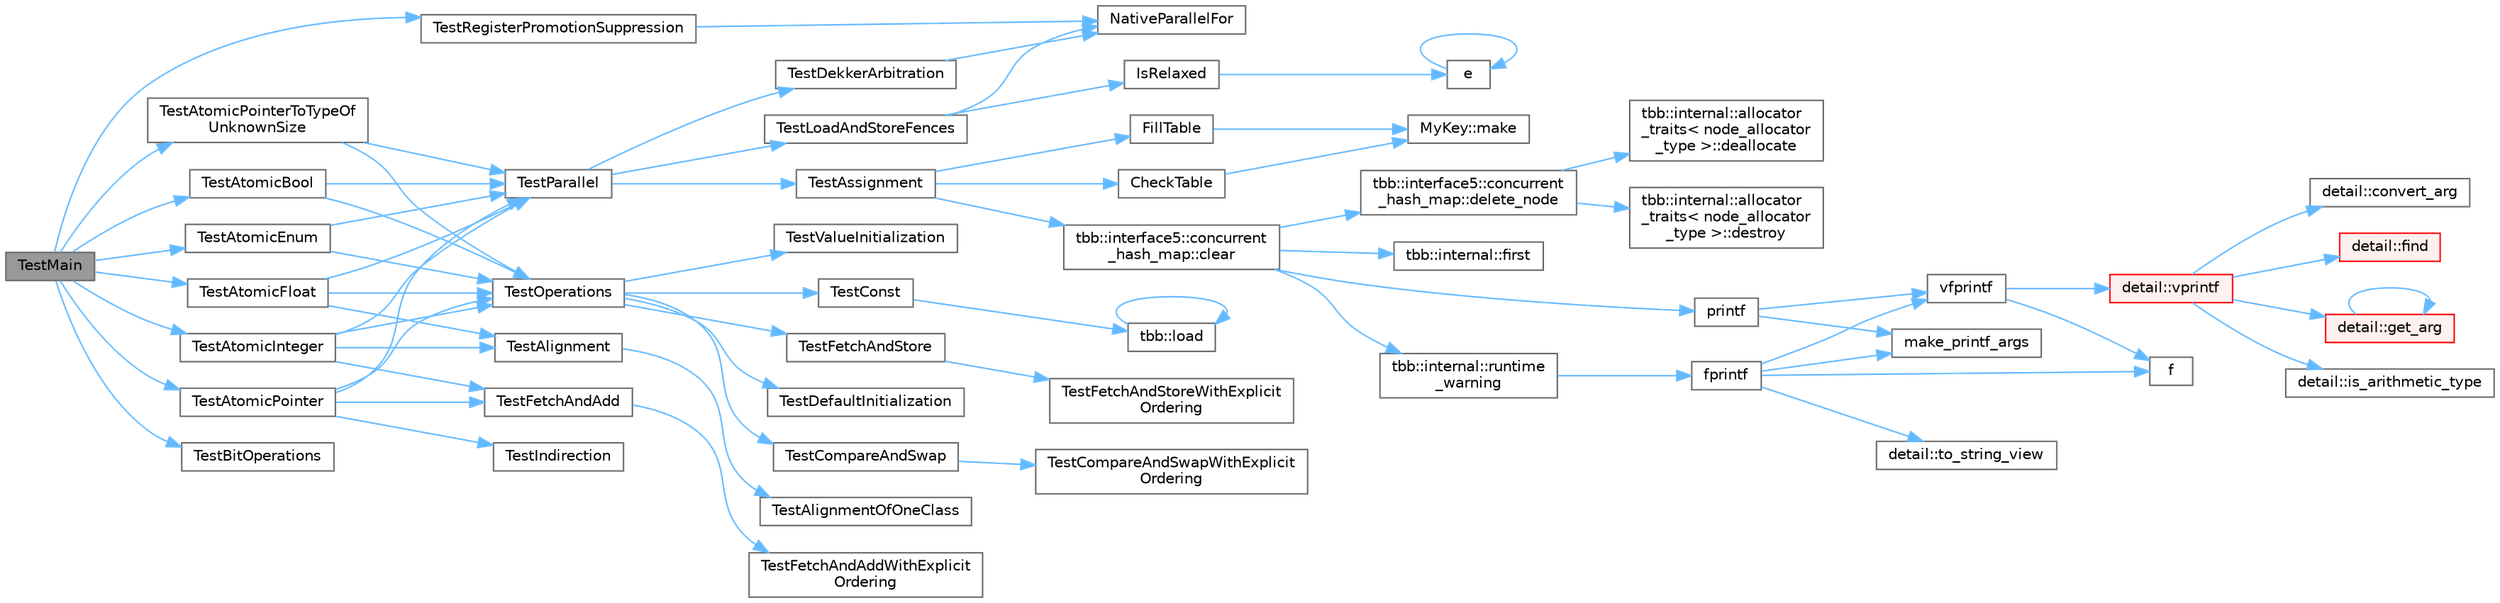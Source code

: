 digraph "TestMain"
{
 // LATEX_PDF_SIZE
  bgcolor="transparent";
  edge [fontname=Helvetica,fontsize=10,labelfontname=Helvetica,labelfontsize=10];
  node [fontname=Helvetica,fontsize=10,shape=box,height=0.2,width=0.4];
  rankdir="LR";
  Node1 [id="Node000001",label="TestMain",height=0.2,width=0.4,color="gray40", fillcolor="grey60", style="filled", fontcolor="black",tooltip="Entry point to a TBB unit test application"];
  Node1 -> Node2 [id="edge1_Node000001_Node000002",color="steelblue1",style="solid",tooltip=" "];
  Node2 [id="Node000002",label="TestAtomicBool",height=0.2,width=0.4,color="grey40", fillcolor="white", style="filled",URL="$test__atomic_8cpp.html#a5b96830b3140cdf8863bbfac222ad5ee",tooltip=" "];
  Node2 -> Node3 [id="edge2_Node000002_Node000003",color="steelblue1",style="solid",tooltip=" "];
  Node3 [id="Node000003",label="TestOperations",height=0.2,width=0.4,color="grey40", fillcolor="white", style="filled",URL="$test__atomic_8cpp.html#a08f1fd0423ed8e8f53aa1441dc0c7115",tooltip=" "];
  Node3 -> Node4 [id="edge3_Node000003_Node000004",color="steelblue1",style="solid",tooltip=" "];
  Node4 [id="Node000004",label="TestCompareAndSwap",height=0.2,width=0.4,color="grey40", fillcolor="white", style="filled",URL="$test__atomic_8cpp.html#a7dc12c8aa5db890aa2d4d5c9e7fb0e44",tooltip="i, j, k must be different values"];
  Node4 -> Node5 [id="edge4_Node000004_Node000005",color="steelblue1",style="solid",tooltip=" "];
  Node5 [id="Node000005",label="TestCompareAndSwapWithExplicit\lOrdering",height=0.2,width=0.4,color="grey40", fillcolor="white", style="filled",URL="$test__atomic_8cpp.html#a08080c3f97ddceb7c93a17ed08229d5a",tooltip="Test compare_and_swap template members of class atomic<T> for memory_semantics=M"];
  Node3 -> Node6 [id="edge5_Node000003_Node000006",color="steelblue1",style="solid",tooltip=" "];
  Node6 [id="Node000006",label="TestConst",height=0.2,width=0.4,color="grey40", fillcolor="white", style="filled",URL="$test__atomic_8cpp.html#adea78fe329c41a1917228af39a1f8060",tooltip=" "];
  Node6 -> Node7 [id="edge6_Node000006_Node000007",color="steelblue1",style="solid",tooltip=" "];
  Node7 [id="Node000007",label="tbb::load",height=0.2,width=0.4,color="grey40", fillcolor="white", style="filled",URL="$namespacetbb.html#a23d6adc1a2bbbb77b4d9f52fab1e5b0f",tooltip="Specialization for atomic<T*> with arithmetic and operator->."];
  Node7 -> Node7 [id="edge7_Node000007_Node000007",color="steelblue1",style="solid",tooltip=" "];
  Node3 -> Node8 [id="edge8_Node000003_Node000008",color="steelblue1",style="solid",tooltip=" "];
  Node8 [id="Node000008",label="TestDefaultInitialization",height=0.2,width=0.4,color="grey40", fillcolor="white", style="filled",URL="$test__atomic_8cpp.html#abb0a0083856716e2f5f145f465e0fa10",tooltip=" "];
  Node3 -> Node9 [id="edge9_Node000003_Node000009",color="steelblue1",style="solid",tooltip=" "];
  Node9 [id="Node000009",label="TestFetchAndStore",height=0.2,width=0.4,color="grey40", fillcolor="white", style="filled",URL="$test__atomic_8cpp.html#a0ae200cefe5321a22c81d83b4ef41914",tooltip="i and j must be different values"];
  Node9 -> Node10 [id="edge10_Node000009_Node000010",color="steelblue1",style="solid",tooltip=" "];
  Node10 [id="Node000010",label="TestFetchAndStoreWithExplicit\lOrdering",height=0.2,width=0.4,color="grey40", fillcolor="white", style="filled",URL="$test__atomic_8cpp.html#a76b7c172f844702ebc42cdeb81e07f97",tooltip="memory_semantics variation on TestFetchAndStore"];
  Node3 -> Node11 [id="edge11_Node000003_Node000011",color="steelblue1",style="solid",tooltip=" "];
  Node11 [id="Node000011",label="TestValueInitialization",height=0.2,width=0.4,color="grey40", fillcolor="white", style="filled",URL="$test__atomic_8cpp.html#a57b9e3fd0a38bec67c1107c3e3831845",tooltip=" "];
  Node2 -> Node12 [id="edge12_Node000002_Node000012",color="steelblue1",style="solid",tooltip=" "];
  Node12 [id="Node000012",label="TestParallel",height=0.2,width=0.4,color="grey40", fillcolor="white", style="filled",URL="$test__atomic_8cpp.html#aac2805b9ae71209fd972b4d999d5d56c",tooltip=" "];
  Node12 -> Node13 [id="edge13_Node000012_Node000013",color="steelblue1",style="solid",tooltip=" "];
  Node13 [id="Node000013",label="TestAssignment",height=0.2,width=0.4,color="grey40", fillcolor="white", style="filled",URL="$test__concurrent__hash__map_8cpp.html#a30b91a7634d25b1b8db34ae9c7fca429",tooltip=" "];
  Node13 -> Node14 [id="edge14_Node000013_Node000014",color="steelblue1",style="solid",tooltip=" "];
  Node14 [id="Node000014",label="CheckTable",height=0.2,width=0.4,color="grey40", fillcolor="white", style="filled",URL="$test__concurrent__hash__map_8cpp.html#aec4fdf870c82d6ddfa3ab10c0c615235",tooltip=" "];
  Node14 -> Node15 [id="edge15_Node000014_Node000015",color="steelblue1",style="solid",tooltip=" "];
  Node15 [id="Node000015",label="MyKey::make",height=0.2,width=0.4,color="grey40", fillcolor="white", style="filled",URL="$class_my_key.html#a528f881a8db29370048cd948561baf8a",tooltip=" "];
  Node13 -> Node16 [id="edge16_Node000013_Node000016",color="steelblue1",style="solid",tooltip=" "];
  Node16 [id="Node000016",label="tbb::interface5::concurrent\l_hash_map::clear",height=0.2,width=0.4,color="grey40", fillcolor="white", style="filled",URL="$classtbb_1_1interface5_1_1concurrent__hash__map.html#ab8295bc260b5e4df883fef11574b84c6",tooltip="Clear table"];
  Node16 -> Node17 [id="edge17_Node000016_Node000017",color="steelblue1",style="solid",tooltip=" "];
  Node17 [id="Node000017",label="tbb::interface5::concurrent\l_hash_map::delete_node",height=0.2,width=0.4,color="grey40", fillcolor="white", style="filled",URL="$classtbb_1_1interface5_1_1concurrent__hash__map.html#acb1f5cd0e8379a652cb59c07ff952987",tooltip=" "];
  Node17 -> Node18 [id="edge18_Node000017_Node000018",color="steelblue1",style="solid",tooltip=" "];
  Node18 [id="Node000018",label="tbb::internal::allocator\l_traits\< node_allocator\l_type \>::deallocate",height=0.2,width=0.4,color="grey40", fillcolor="white", style="filled",URL="$structtbb_1_1internal_1_1allocator__traits.html#a049b7469ef2147f774816df50d23e5fd",tooltip=" "];
  Node17 -> Node19 [id="edge19_Node000017_Node000019",color="steelblue1",style="solid",tooltip=" "];
  Node19 [id="Node000019",label="tbb::internal::allocator\l_traits\< node_allocator\l_type \>::destroy",height=0.2,width=0.4,color="grey40", fillcolor="white", style="filled",URL="$structtbb_1_1internal_1_1allocator__traits.html#adeb770694fe34d67cf4ba20a21ff8576",tooltip=" "];
  Node16 -> Node20 [id="edge20_Node000016_Node000020",color="steelblue1",style="solid",tooltip=" "];
  Node20 [id="Node000020",label="tbb::internal::first",height=0.2,width=0.4,color="grey40", fillcolor="white", style="filled",URL="$namespacetbb_1_1internal.html#ab9f93f2f0b5a50bfec5f8ebbfbe9b9db",tooltip=" "];
  Node16 -> Node21 [id="edge21_Node000016_Node000021",color="steelblue1",style="solid",tooltip=" "];
  Node21 [id="Node000021",label="printf",height=0.2,width=0.4,color="grey40", fillcolor="white", style="filled",URL="$printf_8h.html#aee3ed3a831f25f07e7be3919fff2203a",tooltip=" "];
  Node21 -> Node22 [id="edge22_Node000021_Node000022",color="steelblue1",style="solid",tooltip=" "];
  Node22 [id="Node000022",label="make_printf_args",height=0.2,width=0.4,color="grey40", fillcolor="white", style="filled",URL="$printf_8h.html#a27dcc0efcda04388971dbea3c875f122",tooltip=" "];
  Node21 -> Node23 [id="edge23_Node000021_Node000023",color="steelblue1",style="solid",tooltip=" "];
  Node23 [id="Node000023",label="vfprintf",height=0.2,width=0.4,color="grey40", fillcolor="white", style="filled",URL="$printf_8h.html#abb30aad964fc771fb52cf3ad88649df2",tooltip=" "];
  Node23 -> Node24 [id="edge24_Node000023_Node000024",color="steelblue1",style="solid",tooltip=" "];
  Node24 [id="Node000024",label="f",height=0.2,width=0.4,color="grey40", fillcolor="white", style="filled",URL="$cxx11__tensor__map_8cpp.html#a7f507fea02198f6cb81c86640c7b1a4e",tooltip=" "];
  Node23 -> Node25 [id="edge25_Node000023_Node000025",color="steelblue1",style="solid",tooltip=" "];
  Node25 [id="Node000025",label="detail::vprintf",height=0.2,width=0.4,color="red", fillcolor="#FFF0F0", style="filled",URL="$namespacedetail.html#a1c8c2218e4c822aa8f743fb9c573717f",tooltip=" "];
  Node25 -> Node26 [id="edge26_Node000025_Node000026",color="steelblue1",style="solid",tooltip=" "];
  Node26 [id="Node000026",label="detail::convert_arg",height=0.2,width=0.4,color="grey40", fillcolor="white", style="filled",URL="$namespacedetail.html#a03c11572c9a664266d6925f327dec7f3",tooltip=" "];
  Node25 -> Node27 [id="edge27_Node000025_Node000027",color="steelblue1",style="solid",tooltip=" "];
  Node27 [id="Node000027",label="detail::find",height=0.2,width=0.4,color="red", fillcolor="#FFF0F0", style="filled",URL="$namespacedetail.html#a6b71952fab3dc32f3edb2c3e9811d8d9",tooltip=" "];
  Node25 -> Node29 [id="edge28_Node000025_Node000029",color="steelblue1",style="solid",tooltip=" "];
  Node29 [id="Node000029",label="detail::get_arg",height=0.2,width=0.4,color="red", fillcolor="#FFF0F0", style="filled",URL="$namespacedetail.html#a342ef250e45bd09b2ef666b6fae1c355",tooltip=" "];
  Node29 -> Node29 [id="edge29_Node000029_Node000029",color="steelblue1",style="solid",tooltip=" "];
  Node25 -> Node31 [id="edge30_Node000025_Node000031",color="steelblue1",style="solid",tooltip=" "];
  Node31 [id="Node000031",label="detail::is_arithmetic_type",height=0.2,width=0.4,color="grey40", fillcolor="white", style="filled",URL="$namespacedetail.html#a802c50a56a3495fdab6020b375ba1389",tooltip=" "];
  Node16 -> Node52 [id="edge31_Node000016_Node000052",color="steelblue1",style="solid",tooltip=" "];
  Node52 [id="Node000052",label="tbb::internal::runtime\l_warning",height=0.2,width=0.4,color="grey40", fillcolor="white", style="filled",URL="$namespacetbb_1_1internal.html#a0ddf43033695d442c64c4a44f6d6c211",tooltip="Report a runtime warning."];
  Node52 -> Node53 [id="edge32_Node000052_Node000053",color="steelblue1",style="solid",tooltip=" "];
  Node53 [id="Node000053",label="fprintf",height=0.2,width=0.4,color="grey40", fillcolor="white", style="filled",URL="$printf_8h.html#a9f315126362cae9675de1642105e631e",tooltip=" "];
  Node53 -> Node24 [id="edge33_Node000053_Node000024",color="steelblue1",style="solid",tooltip=" "];
  Node53 -> Node22 [id="edge34_Node000053_Node000022",color="steelblue1",style="solid",tooltip=" "];
  Node53 -> Node54 [id="edge35_Node000053_Node000054",color="steelblue1",style="solid",tooltip=" "];
  Node54 [id="Node000054",label="detail::to_string_view",height=0.2,width=0.4,color="grey40", fillcolor="white", style="filled",URL="$namespacedetail.html#abeae79fa3e1eded2d8fbd56cc9f0960e",tooltip=" "];
  Node53 -> Node23 [id="edge36_Node000053_Node000023",color="steelblue1",style="solid",tooltip=" "];
  Node13 -> Node55 [id="edge37_Node000013_Node000055",color="steelblue1",style="solid",tooltip=" "];
  Node55 [id="Node000055",label="FillTable",height=0.2,width=0.4,color="grey40", fillcolor="white", style="filled",URL="$test__concurrent__hash__map_8cpp.html#a11dde403ea20ff3b468dcdb4e2316665",tooltip=" "];
  Node55 -> Node15 [id="edge38_Node000055_Node000015",color="steelblue1",style="solid",tooltip=" "];
  Node12 -> Node56 [id="edge39_Node000012_Node000056",color="steelblue1",style="solid",tooltip=" "];
  Node56 [id="Node000056",label="TestDekkerArbitration",height=0.2,width=0.4,color="grey40", fillcolor="white", style="filled",URL="$test__atomic_8cpp.html#a953735c5598d2055b9d3500388505da0",tooltip=" "];
  Node56 -> Node57 [id="edge40_Node000056_Node000057",color="steelblue1",style="solid",tooltip=" "];
  Node57 [id="Node000057",label="NativeParallelFor",height=0.2,width=0.4,color="grey40", fillcolor="white", style="filled",URL="$harness_8h.html#ad5b2c9cf4e169014b7919debb3c91d45",tooltip="Execute body(i) in parallel for i in the interval [0,n)."];
  Node12 -> Node58 [id="edge41_Node000012_Node000058",color="steelblue1",style="solid",tooltip=" "];
  Node58 [id="Node000058",label="TestLoadAndStoreFences",height=0.2,width=0.4,color="grey40", fillcolor="white", style="filled",URL="$test__atomic_8cpp.html#a4876bf547aba4c7786bc922f023b1ce7",tooltip="Test that atomic<T> has acquire semantics for loads and release semantics for stores."];
  Node58 -> Node59 [id="edge42_Node000058_Node000059",color="steelblue1",style="solid",tooltip=" "];
  Node59 [id="Node000059",label="IsRelaxed",height=0.2,width=0.4,color="grey40", fillcolor="white", style="filled",URL="$test__atomic_8cpp.html#acea6f44702be33712cb8f15f8d8804c4",tooltip=" "];
  Node59 -> Node60 [id="edge43_Node000059_Node000060",color="steelblue1",style="solid",tooltip=" "];
  Node60 [id="Node000060",label="e",height=0.2,width=0.4,color="grey40", fillcolor="white", style="filled",URL="$_cwise__array__power__array_8cpp.html#a9cb86ff854760bf91a154f2724a9101d",tooltip=" "];
  Node60 -> Node60 [id="edge44_Node000060_Node000060",color="steelblue1",style="solid",tooltip=" "];
  Node58 -> Node57 [id="edge45_Node000058_Node000057",color="steelblue1",style="solid",tooltip=" "];
  Node1 -> Node61 [id="edge46_Node000001_Node000061",color="steelblue1",style="solid",tooltip=" "];
  Node61 [id="Node000061",label="TestAtomicEnum",height=0.2,width=0.4,color="grey40", fillcolor="white", style="filled",URL="$test__atomic_8cpp.html#a49b0428423ae02348a304b2cb6484162",tooltip=" "];
  Node61 -> Node3 [id="edge47_Node000061_Node000003",color="steelblue1",style="solid",tooltip=" "];
  Node61 -> Node12 [id="edge48_Node000061_Node000012",color="steelblue1",style="solid",tooltip=" "];
  Node1 -> Node62 [id="edge49_Node000001_Node000062",color="steelblue1",style="solid",tooltip=" "];
  Node62 [id="Node000062",label="TestAtomicFloat",height=0.2,width=0.4,color="grey40", fillcolor="white", style="filled",URL="$test__atomic_8cpp.html#a385b95ccc929d43354498f61eaa56809",tooltip=" "];
  Node62 -> Node63 [id="edge50_Node000062_Node000063",color="steelblue1",style="solid",tooltip=" "];
  Node63 [id="Node000063",label="TestAlignment",height=0.2,width=0.4,color="grey40", fillcolor="white", style="filled",URL="$test__task_8cpp.html#a66d35c5c573acb87185c8f7ac31225fd",tooltip=" "];
  Node63 -> Node64 [id="edge51_Node000063_Node000064",color="steelblue1",style="solid",tooltip=" "];
  Node64 [id="Node000064",label="TestAlignmentOfOneClass",height=0.2,width=0.4,color="grey40", fillcolor="white", style="filled",URL="$test__task_8cpp.html#a4198792461388502e66d8f368d722f3e",tooltip=" "];
  Node62 -> Node3 [id="edge52_Node000062_Node000003",color="steelblue1",style="solid",tooltip=" "];
  Node62 -> Node12 [id="edge53_Node000062_Node000012",color="steelblue1",style="solid",tooltip=" "];
  Node1 -> Node65 [id="edge54_Node000001_Node000065",color="steelblue1",style="solid",tooltip=" "];
  Node65 [id="Node000065",label="TestAtomicInteger",height=0.2,width=0.4,color="grey40", fillcolor="white", style="filled",URL="$test__atomic_8cpp.html#af89091349ce70e735c3162c27c66bd87",tooltip=" "];
  Node65 -> Node63 [id="edge55_Node000065_Node000063",color="steelblue1",style="solid",tooltip=" "];
  Node65 -> Node66 [id="edge56_Node000065_Node000066",color="steelblue1",style="solid",tooltip=" "];
  Node66 [id="Node000066",label="TestFetchAndAdd",height=0.2,width=0.4,color="grey40", fillcolor="white", style="filled",URL="$test__atomic_8cpp.html#a498eb1f9711248263023b51e1b72e5f9",tooltip="Test fetch_and_add and related operators"];
  Node66 -> Node67 [id="edge57_Node000066_Node000067",color="steelblue1",style="solid",tooltip=" "];
  Node67 [id="Node000067",label="TestFetchAndAddWithExplicit\lOrdering",height=0.2,width=0.4,color="grey40", fillcolor="white", style="filled",URL="$test__atomic_8cpp.html#ad97c2d45437c813fd223a6d02e5188fe",tooltip="Test fetch_and_add members of class atomic<T> for memory_semantics=M"];
  Node65 -> Node3 [id="edge58_Node000065_Node000003",color="steelblue1",style="solid",tooltip=" "];
  Node65 -> Node12 [id="edge59_Node000065_Node000012",color="steelblue1",style="solid",tooltip=" "];
  Node1 -> Node68 [id="edge60_Node000001_Node000068",color="steelblue1",style="solid",tooltip=" "];
  Node68 [id="Node000068",label="TestAtomicPointer",height=0.2,width=0.4,color="grey40", fillcolor="white", style="filled",URL="$test__atomic_8cpp.html#ac4b70392606890ffa6a2282567767797",tooltip="Test atomic<T*>"];
  Node68 -> Node66 [id="edge61_Node000068_Node000066",color="steelblue1",style="solid",tooltip=" "];
  Node68 -> Node69 [id="edge62_Node000068_Node000069",color="steelblue1",style="solid",tooltip=" "];
  Node69 [id="Node000069",label="TestIndirection",height=0.2,width=0.4,color="grey40", fillcolor="white", style="filled",URL="$test__atomic_8cpp.html#abfff16ec45feabb721f0f593344bcdb7",tooltip=" "];
  Node68 -> Node3 [id="edge63_Node000068_Node000003",color="steelblue1",style="solid",tooltip=" "];
  Node68 -> Node12 [id="edge64_Node000068_Node000012",color="steelblue1",style="solid",tooltip=" "];
  Node1 -> Node70 [id="edge65_Node000001_Node000070",color="steelblue1",style="solid",tooltip=" "];
  Node70 [id="Node000070",label="TestAtomicPointerToTypeOf\lUnknownSize",height=0.2,width=0.4,color="grey40", fillcolor="white", style="filled",URL="$test__atomic_8cpp.html#af87ecc1a72ba0c9ddb76b3263667aa3d",tooltip="Test atomic<Ptr> where Ptr is a pointer to a type of unknown size"];
  Node70 -> Node3 [id="edge66_Node000070_Node000003",color="steelblue1",style="solid",tooltip=" "];
  Node70 -> Node12 [id="edge67_Node000070_Node000012",color="steelblue1",style="solid",tooltip=" "];
  Node1 -> Node71 [id="edge68_Node000001_Node000071",color="steelblue1",style="solid",tooltip=" "];
  Node71 [id="Node000071",label="TestBitOperations",height=0.2,width=0.4,color="grey40", fillcolor="white", style="filled",URL="$test__atomic_8cpp.html#a36948edd2672999b3730b84fbef793a6",tooltip=" "];
  Node1 -> Node72 [id="edge69_Node000001_Node000072",color="steelblue1",style="solid",tooltip=" "];
  Node72 [id="Node000072",label="TestRegisterPromotionSuppression",height=0.2,width=0.4,color="grey40", fillcolor="white", style="filled",URL="$test__atomic_8cpp.html#ad0e576ab001b1011cba9162ad4c37a14",tooltip=" "];
  Node72 -> Node57 [id="edge70_Node000072_Node000057",color="steelblue1",style="solid",tooltip=" "];
}
